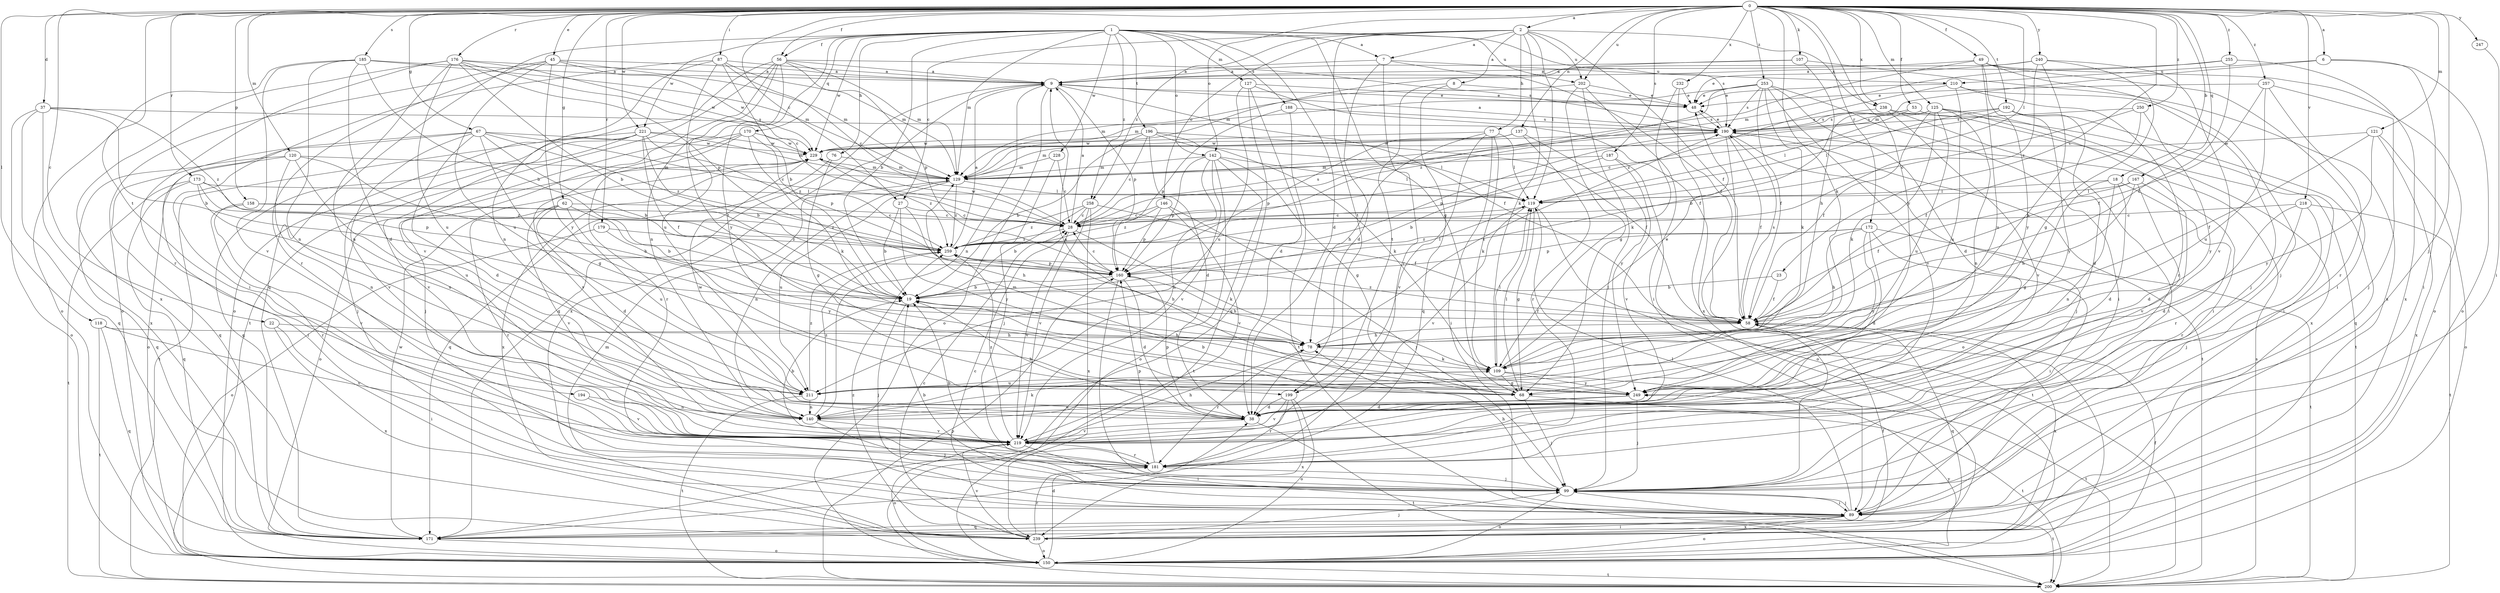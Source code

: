 strict digraph  {
0;
1;
2;
6;
7;
8;
9;
18;
19;
22;
23;
27;
28;
37;
38;
45;
48;
49;
53;
56;
58;
62;
67;
68;
76;
77;
78;
87;
89;
99;
107;
109;
118;
119;
120;
121;
125;
127;
129;
137;
140;
142;
146;
150;
158;
160;
167;
170;
171;
172;
173;
176;
179;
181;
185;
187;
188;
190;
192;
194;
196;
199;
200;
202;
210;
211;
218;
219;
221;
228;
229;
232;
238;
239;
240;
247;
249;
250;
253;
255;
257;
258;
259;
0 -> 2  [label=a];
0 -> 6  [label=a];
0 -> 18  [label=b];
0 -> 22  [label=c];
0 -> 23  [label=c];
0 -> 27  [label=c];
0 -> 37  [label=d];
0 -> 45  [label=e];
0 -> 49  [label=f];
0 -> 53  [label=f];
0 -> 56  [label=f];
0 -> 62  [label=g];
0 -> 67  [label=g];
0 -> 87  [label=i];
0 -> 99  [label=j];
0 -> 107  [label=k];
0 -> 109  [label=k];
0 -> 118  [label=l];
0 -> 119  [label=l];
0 -> 120  [label=m];
0 -> 121  [label=m];
0 -> 125  [label=m];
0 -> 137  [label=n];
0 -> 142  [label=o];
0 -> 158  [label=p];
0 -> 167  [label=q];
0 -> 172  [label=r];
0 -> 173  [label=r];
0 -> 176  [label=r];
0 -> 179  [label=r];
0 -> 185  [label=s];
0 -> 187  [label=s];
0 -> 192  [label=t];
0 -> 194  [label=t];
0 -> 202  [label=u];
0 -> 218  [label=v];
0 -> 221  [label=w];
0 -> 232  [label=x];
0 -> 238  [label=x];
0 -> 240  [label=y];
0 -> 247  [label=y];
0 -> 249  [label=y];
0 -> 250  [label=z];
0 -> 253  [label=z];
0 -> 255  [label=z];
0 -> 257  [label=z];
1 -> 7  [label=a];
1 -> 19  [label=b];
1 -> 38  [label=d];
1 -> 56  [label=f];
1 -> 68  [label=g];
1 -> 76  [label=h];
1 -> 127  [label=m];
1 -> 129  [label=m];
1 -> 142  [label=o];
1 -> 170  [label=q];
1 -> 171  [label=q];
1 -> 188  [label=s];
1 -> 190  [label=s];
1 -> 196  [label=t];
1 -> 199  [label=t];
1 -> 202  [label=u];
1 -> 221  [label=w];
1 -> 228  [label=w];
1 -> 229  [label=w];
1 -> 258  [label=z];
2 -> 7  [label=a];
2 -> 8  [label=a];
2 -> 27  [label=c];
2 -> 58  [label=f];
2 -> 77  [label=h];
2 -> 109  [label=k];
2 -> 119  [label=l];
2 -> 146  [label=o];
2 -> 199  [label=t];
2 -> 202  [label=u];
2 -> 238  [label=x];
2 -> 258  [label=z];
6 -> 89  [label=i];
6 -> 129  [label=m];
6 -> 150  [label=o];
6 -> 210  [label=u];
7 -> 9  [label=a];
7 -> 38  [label=d];
7 -> 58  [label=f];
7 -> 181  [label=r];
7 -> 210  [label=u];
8 -> 48  [label=e];
8 -> 171  [label=q];
8 -> 199  [label=t];
9 -> 48  [label=e];
9 -> 58  [label=f];
9 -> 140  [label=n];
9 -> 150  [label=o];
9 -> 160  [label=p];
9 -> 171  [label=q];
9 -> 239  [label=x];
18 -> 38  [label=d];
18 -> 68  [label=g];
18 -> 119  [label=l];
18 -> 140  [label=n];
18 -> 181  [label=r];
19 -> 58  [label=f];
19 -> 99  [label=j];
22 -> 78  [label=h];
22 -> 89  [label=i];
22 -> 239  [label=x];
23 -> 19  [label=b];
23 -> 58  [label=f];
27 -> 19  [label=b];
27 -> 28  [label=c];
27 -> 78  [label=h];
27 -> 249  [label=y];
28 -> 9  [label=a];
28 -> 109  [label=k];
28 -> 190  [label=s];
28 -> 219  [label=v];
28 -> 229  [label=w];
28 -> 259  [label=z];
37 -> 19  [label=b];
37 -> 150  [label=o];
37 -> 171  [label=q];
37 -> 190  [label=s];
37 -> 239  [label=x];
37 -> 259  [label=z];
38 -> 19  [label=b];
38 -> 160  [label=p];
38 -> 200  [label=t];
38 -> 219  [label=v];
38 -> 229  [label=w];
45 -> 9  [label=a];
45 -> 129  [label=m];
45 -> 150  [label=o];
45 -> 181  [label=r];
45 -> 211  [label=u];
45 -> 229  [label=w];
45 -> 249  [label=y];
48 -> 190  [label=s];
49 -> 9  [label=a];
49 -> 28  [label=c];
49 -> 89  [label=i];
49 -> 99  [label=j];
49 -> 150  [label=o];
49 -> 211  [label=u];
49 -> 249  [label=y];
53 -> 89  [label=i];
53 -> 119  [label=l];
53 -> 190  [label=s];
56 -> 9  [label=a];
56 -> 129  [label=m];
56 -> 140  [label=n];
56 -> 150  [label=o];
56 -> 160  [label=p];
56 -> 190  [label=s];
56 -> 200  [label=t];
56 -> 211  [label=u];
56 -> 219  [label=v];
58 -> 78  [label=h];
58 -> 99  [label=j];
58 -> 171  [label=q];
58 -> 190  [label=s];
58 -> 239  [label=x];
58 -> 259  [label=z];
62 -> 19  [label=b];
62 -> 28  [label=c];
62 -> 38  [label=d];
62 -> 181  [label=r];
62 -> 211  [label=u];
62 -> 219  [label=v];
67 -> 19  [label=b];
67 -> 28  [label=c];
67 -> 38  [label=d];
67 -> 68  [label=g];
67 -> 150  [label=o];
67 -> 171  [label=q];
67 -> 219  [label=v];
67 -> 229  [label=w];
67 -> 259  [label=z];
68 -> 9  [label=a];
68 -> 19  [label=b];
68 -> 99  [label=j];
68 -> 119  [label=l];
68 -> 200  [label=t];
76 -> 68  [label=g];
76 -> 129  [label=m];
76 -> 171  [label=q];
77 -> 78  [label=h];
77 -> 89  [label=i];
77 -> 109  [label=k];
77 -> 119  [label=l];
77 -> 219  [label=v];
77 -> 229  [label=w];
78 -> 109  [label=k];
78 -> 181  [label=r];
78 -> 190  [label=s];
87 -> 9  [label=a];
87 -> 19  [label=b];
87 -> 28  [label=c];
87 -> 89  [label=i];
87 -> 129  [label=m];
87 -> 140  [label=n];
87 -> 249  [label=y];
89 -> 28  [label=c];
89 -> 99  [label=j];
89 -> 119  [label=l];
89 -> 129  [label=m];
89 -> 150  [label=o];
89 -> 171  [label=q];
89 -> 239  [label=x];
99 -> 19  [label=b];
99 -> 78  [label=h];
99 -> 89  [label=i];
99 -> 150  [label=o];
99 -> 200  [label=t];
107 -> 9  [label=a];
107 -> 78  [label=h];
107 -> 129  [label=m];
107 -> 239  [label=x];
109 -> 48  [label=e];
109 -> 68  [label=g];
109 -> 119  [label=l];
109 -> 200  [label=t];
109 -> 211  [label=u];
109 -> 249  [label=y];
118 -> 78  [label=h];
118 -> 171  [label=q];
118 -> 200  [label=t];
118 -> 219  [label=v];
119 -> 28  [label=c];
119 -> 68  [label=g];
119 -> 200  [label=t];
119 -> 219  [label=v];
120 -> 78  [label=h];
120 -> 89  [label=i];
120 -> 129  [label=m];
120 -> 140  [label=n];
120 -> 171  [label=q];
120 -> 211  [label=u];
121 -> 58  [label=f];
121 -> 150  [label=o];
121 -> 229  [label=w];
121 -> 239  [label=x];
121 -> 249  [label=y];
125 -> 19  [label=b];
125 -> 58  [label=f];
125 -> 89  [label=i];
125 -> 109  [label=k];
125 -> 140  [label=n];
125 -> 190  [label=s];
125 -> 211  [label=u];
125 -> 239  [label=x];
127 -> 38  [label=d];
127 -> 48  [label=e];
127 -> 58  [label=f];
127 -> 171  [label=q];
127 -> 211  [label=u];
129 -> 119  [label=l];
129 -> 140  [label=n];
129 -> 211  [label=u];
129 -> 259  [label=z];
137 -> 129  [label=m];
137 -> 160  [label=p];
137 -> 181  [label=r];
137 -> 229  [label=w];
137 -> 249  [label=y];
140 -> 99  [label=j];
140 -> 109  [label=k];
140 -> 219  [label=v];
140 -> 259  [label=z];
142 -> 68  [label=g];
142 -> 119  [label=l];
142 -> 129  [label=m];
142 -> 140  [label=n];
142 -> 150  [label=o];
142 -> 160  [label=p];
142 -> 200  [label=t];
142 -> 219  [label=v];
146 -> 28  [label=c];
146 -> 99  [label=j];
146 -> 160  [label=p];
146 -> 219  [label=v];
146 -> 259  [label=z];
150 -> 38  [label=d];
150 -> 58  [label=f];
150 -> 200  [label=t];
150 -> 249  [label=y];
158 -> 28  [label=c];
158 -> 181  [label=r];
158 -> 219  [label=v];
158 -> 259  [label=z];
160 -> 19  [label=b];
160 -> 28  [label=c];
160 -> 38  [label=d];
160 -> 78  [label=h];
160 -> 99  [label=j];
160 -> 119  [label=l];
167 -> 38  [label=d];
167 -> 58  [label=f];
167 -> 78  [label=h];
167 -> 119  [label=l];
167 -> 219  [label=v];
170 -> 99  [label=j];
170 -> 109  [label=k];
170 -> 181  [label=r];
170 -> 219  [label=v];
170 -> 229  [label=w];
170 -> 259  [label=z];
171 -> 58  [label=f];
171 -> 150  [label=o];
171 -> 229  [label=w];
172 -> 38  [label=d];
172 -> 78  [label=h];
172 -> 89  [label=i];
172 -> 160  [label=p];
172 -> 200  [label=t];
172 -> 249  [label=y];
172 -> 259  [label=z];
173 -> 119  [label=l];
173 -> 160  [label=p];
173 -> 171  [label=q];
173 -> 200  [label=t];
173 -> 211  [label=u];
173 -> 259  [label=z];
176 -> 9  [label=a];
176 -> 19  [label=b];
176 -> 28  [label=c];
176 -> 140  [label=n];
176 -> 160  [label=p];
176 -> 181  [label=r];
176 -> 211  [label=u];
176 -> 229  [label=w];
176 -> 239  [label=x];
179 -> 150  [label=o];
179 -> 249  [label=y];
179 -> 259  [label=z];
181 -> 19  [label=b];
181 -> 99  [label=j];
181 -> 160  [label=p];
185 -> 9  [label=a];
185 -> 19  [label=b];
185 -> 38  [label=d];
185 -> 129  [label=m];
185 -> 140  [label=n];
185 -> 150  [label=o];
185 -> 219  [label=v];
187 -> 19  [label=b];
187 -> 129  [label=m];
187 -> 150  [label=o];
187 -> 219  [label=v];
188 -> 160  [label=p];
188 -> 190  [label=s];
188 -> 200  [label=t];
190 -> 9  [label=a];
190 -> 48  [label=e];
190 -> 58  [label=f];
190 -> 99  [label=j];
190 -> 150  [label=o];
190 -> 160  [label=p];
190 -> 200  [label=t];
190 -> 229  [label=w];
192 -> 28  [label=c];
192 -> 38  [label=d];
192 -> 119  [label=l];
192 -> 171  [label=q];
192 -> 190  [label=s];
192 -> 249  [label=y];
194 -> 140  [label=n];
194 -> 219  [label=v];
196 -> 19  [label=b];
196 -> 28  [label=c];
196 -> 38  [label=d];
196 -> 58  [label=f];
196 -> 109  [label=k];
196 -> 119  [label=l];
196 -> 229  [label=w];
199 -> 38  [label=d];
199 -> 150  [label=o];
199 -> 181  [label=r];
199 -> 219  [label=v];
199 -> 239  [label=x];
200 -> 160  [label=p];
200 -> 190  [label=s];
202 -> 48  [label=e];
202 -> 68  [label=g];
202 -> 89  [label=i];
202 -> 99  [label=j];
202 -> 129  [label=m];
210 -> 48  [label=e];
210 -> 99  [label=j];
210 -> 181  [label=r];
210 -> 211  [label=u];
210 -> 259  [label=z];
211 -> 140  [label=n];
211 -> 200  [label=t];
211 -> 259  [label=z];
218 -> 28  [label=c];
218 -> 38  [label=d];
218 -> 99  [label=j];
218 -> 181  [label=r];
218 -> 200  [label=t];
219 -> 19  [label=b];
219 -> 78  [label=h];
219 -> 89  [label=i];
219 -> 150  [label=o];
219 -> 181  [label=r];
219 -> 259  [label=z];
221 -> 19  [label=b];
221 -> 58  [label=f];
221 -> 99  [label=j];
221 -> 129  [label=m];
221 -> 160  [label=p];
221 -> 171  [label=q];
221 -> 200  [label=t];
221 -> 219  [label=v];
221 -> 229  [label=w];
228 -> 28  [label=c];
228 -> 99  [label=j];
228 -> 129  [label=m];
229 -> 129  [label=m];
229 -> 150  [label=o];
229 -> 239  [label=x];
229 -> 259  [label=z];
232 -> 48  [label=e];
232 -> 109  [label=k];
232 -> 239  [label=x];
238 -> 89  [label=i];
238 -> 190  [label=s];
238 -> 200  [label=t];
238 -> 219  [label=v];
239 -> 28  [label=c];
239 -> 89  [label=i];
239 -> 99  [label=j];
239 -> 150  [label=o];
239 -> 181  [label=r];
239 -> 219  [label=v];
239 -> 259  [label=z];
240 -> 9  [label=a];
240 -> 48  [label=e];
240 -> 68  [label=g];
240 -> 109  [label=k];
240 -> 219  [label=v];
240 -> 259  [label=z];
247 -> 89  [label=i];
249 -> 38  [label=d];
249 -> 99  [label=j];
249 -> 129  [label=m];
249 -> 140  [label=n];
250 -> 28  [label=c];
250 -> 58  [label=f];
250 -> 190  [label=s];
250 -> 249  [label=y];
253 -> 38  [label=d];
253 -> 48  [label=e];
253 -> 58  [label=f];
253 -> 89  [label=i];
253 -> 109  [label=k];
253 -> 129  [label=m];
253 -> 190  [label=s];
253 -> 219  [label=v];
253 -> 259  [label=z];
255 -> 9  [label=a];
255 -> 58  [label=f];
255 -> 129  [label=m];
255 -> 239  [label=x];
257 -> 48  [label=e];
257 -> 58  [label=f];
257 -> 99  [label=j];
257 -> 181  [label=r];
257 -> 211  [label=u];
258 -> 19  [label=b];
258 -> 28  [label=c];
258 -> 58  [label=f];
258 -> 219  [label=v];
258 -> 239  [label=x];
258 -> 259  [label=z];
259 -> 9  [label=a];
259 -> 78  [label=h];
259 -> 160  [label=p];
}
